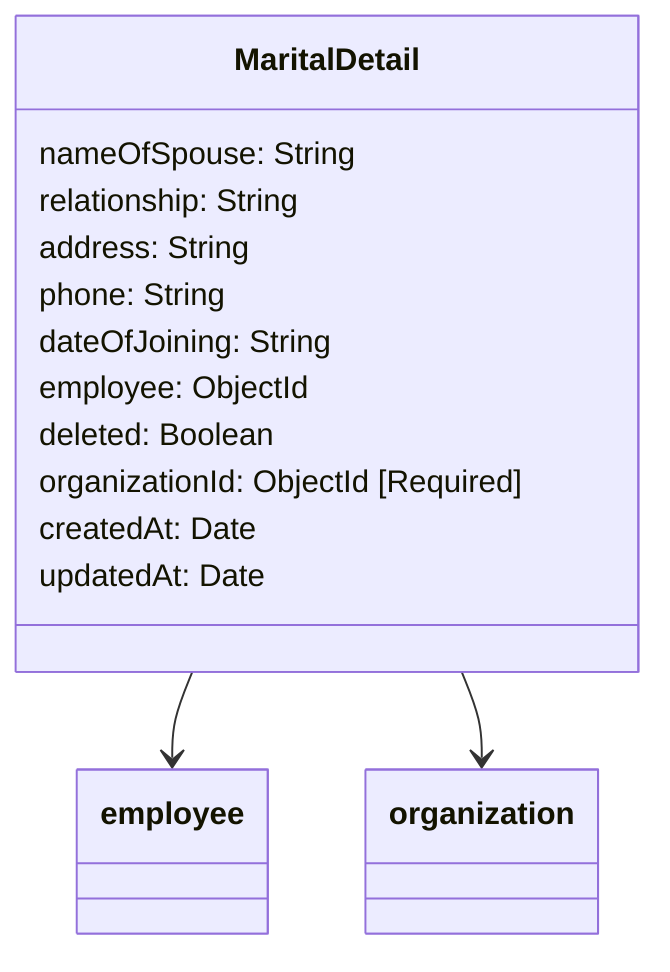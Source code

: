 classDiagram
  class MaritalDetail {
    nameOfSpouse: String
    relationship: String
    address: String
    phone: String
    dateOfJoining: String
    employee: ObjectId
    deleted: Boolean
    organizationId: ObjectId [Required]
    createdAt: Date
    updatedAt: Date
  }

  MaritalDetail --> employee
  MaritalDetail --> organization